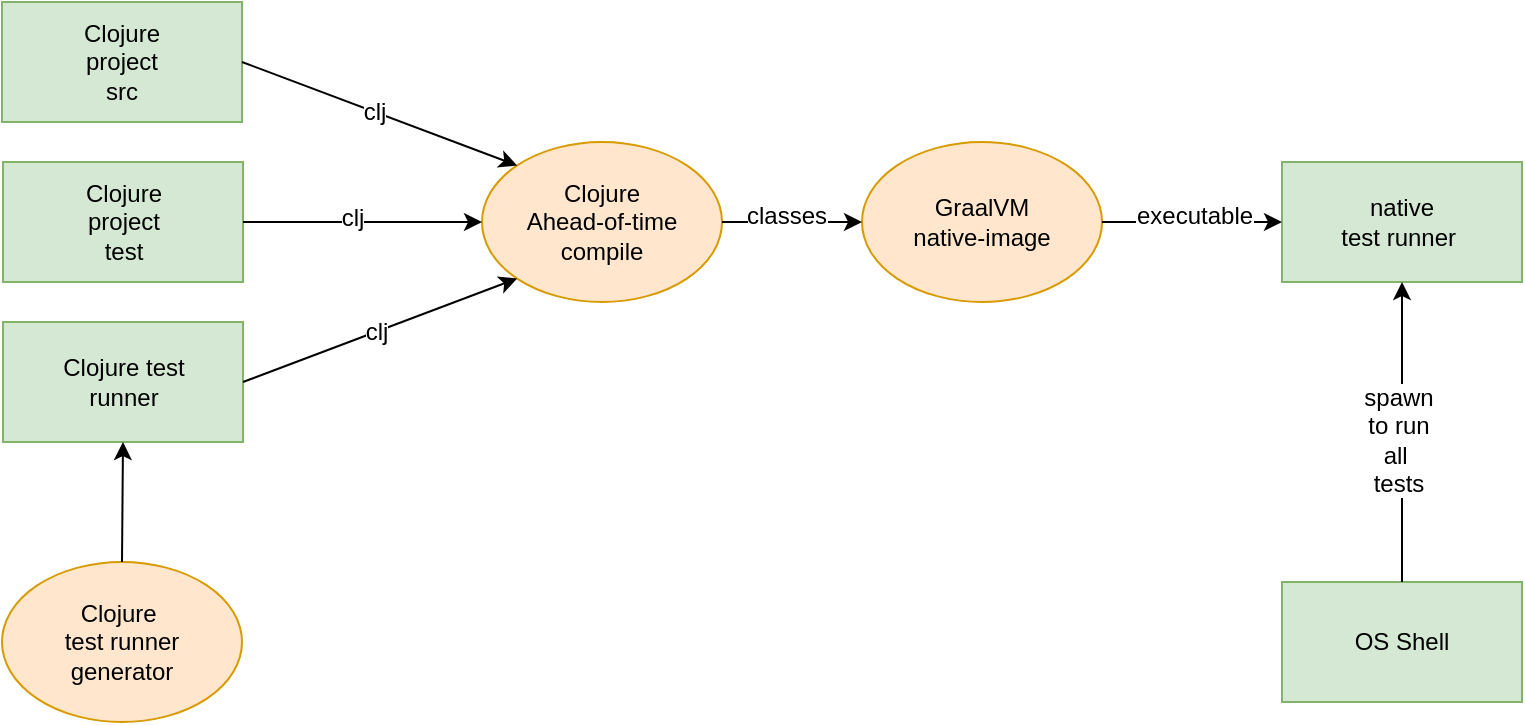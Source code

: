 <mxfile version="12.2.2" type="device" pages="1"><diagram id="rLatFPBuyyT3mGyo6L3M" name="Page-1"><mxGraphModel dx="1088" dy="852" grid="1" gridSize="10" guides="1" tooltips="1" connect="1" arrows="1" fold="1" page="1" pageScale="1" pageWidth="850" pageHeight="1100" math="0" shadow="0"><root><mxCell id="0"/><mxCell id="1" parent="0"/><mxCell id="T3BeHsQFupPfQaLIfEZ8-1" value="Clojure&lt;br&gt;project&lt;br&gt;src" style="rounded=0;whiteSpace=wrap;html=1;fillColor=#d5e8d4;strokeColor=#82b366;" parent="1" vertex="1"><mxGeometry x="10" y="40" width="120" height="60" as="geometry"/></mxCell><mxCell id="T3BeHsQFupPfQaLIfEZ8-2" value="Clojure&lt;br&gt;project&lt;br&gt;test" style="rounded=0;whiteSpace=wrap;html=1;fillColor=#d5e8d4;strokeColor=#82b366;" parent="1" vertex="1"><mxGeometry x="10.5" y="120" width="120" height="60" as="geometry"/></mxCell><mxCell id="T3BeHsQFupPfQaLIfEZ8-3" value="GraalVM&lt;br&gt;native-image" style="ellipse;whiteSpace=wrap;html=1;fillColor=#ffe6cc;strokeColor=#d79b00;" parent="1" vertex="1"><mxGeometry x="440" y="110" width="120" height="80" as="geometry"/></mxCell><mxCell id="T3BeHsQFupPfQaLIfEZ8-4" value="Clojure&lt;br&gt;Ahead-of-time&lt;br&gt;compile" style="ellipse;whiteSpace=wrap;html=1;fillColor=#ffe6cc;strokeColor=#d79b00;" parent="1" vertex="1"><mxGeometry x="250" y="110" width="120" height="80" as="geometry"/></mxCell><mxCell id="T3BeHsQFupPfQaLIfEZ8-5" value="" style="endArrow=classic;html=1;exitX=1;exitY=0.5;exitDx=0;exitDy=0;entryX=0;entryY=0;entryDx=0;entryDy=0;" parent="1" source="T3BeHsQFupPfQaLIfEZ8-1" target="T3BeHsQFupPfQaLIfEZ8-4" edge="1"><mxGeometry width="50" height="50" relative="1" as="geometry"><mxPoint x="160" y="200" as="sourcePoint"/><mxPoint x="210" y="150" as="targetPoint"/></mxGeometry></mxCell><mxCell id="T3BeHsQFupPfQaLIfEZ8-15" value="clj" style="text;html=1;resizable=0;points=[];align=center;verticalAlign=middle;labelBackgroundColor=#ffffff;" parent="T3BeHsQFupPfQaLIfEZ8-5" vertex="1" connectable="0"><mxGeometry x="0.063" y="1" relative="1" as="geometry"><mxPoint x="-7.682" y="-2.0" as="offset"/></mxGeometry></mxCell><mxCell id="T3BeHsQFupPfQaLIfEZ8-6" value="" style="endArrow=classic;html=1;exitX=1;exitY=0.5;exitDx=0;exitDy=0;entryX=0;entryY=0.5;entryDx=0;entryDy=0;" parent="1" source="T3BeHsQFupPfQaLIfEZ8-4" target="T3BeHsQFupPfQaLIfEZ8-3" edge="1"><mxGeometry width="50" height="50" relative="1" as="geometry"><mxPoint x="360" y="210" as="sourcePoint"/><mxPoint x="410" y="160" as="targetPoint"/></mxGeometry></mxCell><mxCell id="T3BeHsQFupPfQaLIfEZ8-16" value="classes" style="text;html=1;resizable=0;points=[];align=center;verticalAlign=middle;labelBackgroundColor=#ffffff;" parent="T3BeHsQFupPfQaLIfEZ8-6" vertex="1" connectable="0"><mxGeometry x="-0.079" y="3" relative="1" as="geometry"><mxPoint as="offset"/></mxGeometry></mxCell><mxCell id="T3BeHsQFupPfQaLIfEZ8-7" value="native&lt;br&gt;test runner&amp;nbsp;&lt;br&gt;" style="rounded=0;whiteSpace=wrap;html=1;fillColor=#d5e8d4;strokeColor=#82b366;" parent="1" vertex="1"><mxGeometry x="650" y="120" width="120" height="60" as="geometry"/></mxCell><mxCell id="T3BeHsQFupPfQaLIfEZ8-8" value="" style="endArrow=classic;html=1;exitX=1;exitY=0.5;exitDx=0;exitDy=0;entryX=0;entryY=0.5;entryDx=0;entryDy=0;" parent="1" source="T3BeHsQFupPfQaLIfEZ8-3" target="T3BeHsQFupPfQaLIfEZ8-7" edge="1"><mxGeometry width="50" height="50" relative="1" as="geometry"><mxPoint x="530" y="190" as="sourcePoint"/><mxPoint x="580" y="140" as="targetPoint"/></mxGeometry></mxCell><mxCell id="T3BeHsQFupPfQaLIfEZ8-18" value="executable" style="text;html=1;resizable=0;points=[];align=center;verticalAlign=middle;labelBackgroundColor=#ffffff;" parent="T3BeHsQFupPfQaLIfEZ8-8" vertex="1" connectable="0"><mxGeometry x="0.01" relative="1" as="geometry"><mxPoint y="-3.0" as="offset"/></mxGeometry></mxCell><mxCell id="T3BeHsQFupPfQaLIfEZ8-19" value="Clojure&amp;nbsp;&lt;br&gt;test runner&lt;br&gt;generator" style="ellipse;whiteSpace=wrap;html=1;fillColor=#ffe6cc;strokeColor=#d79b00;" parent="1" vertex="1"><mxGeometry x="10" y="320" width="120" height="80" as="geometry"/></mxCell><mxCell id="T3BeHsQFupPfQaLIfEZ8-20" value="Clojure test&lt;br&gt;runner" style="rounded=0;whiteSpace=wrap;html=1;fillColor=#d5e8d4;strokeColor=#82b366;" parent="1" vertex="1"><mxGeometry x="10.5" y="200" width="120" height="60" as="geometry"/></mxCell><mxCell id="T3BeHsQFupPfQaLIfEZ8-21" value="" style="endArrow=classic;html=1;entryX=0.5;entryY=1;entryDx=0;entryDy=0;exitX=0.5;exitY=0;exitDx=0;exitDy=0;" parent="1" source="T3BeHsQFupPfQaLIfEZ8-19" target="T3BeHsQFupPfQaLIfEZ8-20" edge="1"><mxGeometry width="50" height="50" relative="1" as="geometry"><mxPoint x="71" y="360" as="sourcePoint"/><mxPoint x="230" y="410" as="targetPoint"/></mxGeometry></mxCell><mxCell id="T3BeHsQFupPfQaLIfEZ8-22" value="" style="endArrow=classic;html=1;exitX=1;exitY=0.5;exitDx=0;exitDy=0;entryX=0;entryY=0.5;entryDx=0;entryDy=0;" parent="1" source="T3BeHsQFupPfQaLIfEZ8-2" target="T3BeHsQFupPfQaLIfEZ8-4" edge="1"><mxGeometry width="50" height="50" relative="1" as="geometry"><mxPoint x="160" y="200" as="sourcePoint"/><mxPoint x="220" y="150" as="targetPoint"/></mxGeometry></mxCell><mxCell id="T3BeHsQFupPfQaLIfEZ8-24" value="clj" style="text;html=1;resizable=0;points=[];align=center;verticalAlign=middle;labelBackgroundColor=#ffffff;" parent="T3BeHsQFupPfQaLIfEZ8-22" vertex="1" connectable="0"><mxGeometry x="-0.094" y="2" relative="1" as="geometry"><mxPoint as="offset"/></mxGeometry></mxCell><mxCell id="T3BeHsQFupPfQaLIfEZ8-23" value="" style="endArrow=classic;html=1;entryX=0;entryY=1;entryDx=0;entryDy=0;exitX=1;exitY=0.5;exitDx=0;exitDy=0;" parent="1" source="T3BeHsQFupPfQaLIfEZ8-20" target="T3BeHsQFupPfQaLIfEZ8-4" edge="1"><mxGeometry width="50" height="50" relative="1" as="geometry"><mxPoint x="230" y="230" as="sourcePoint"/><mxPoint x="280" y="180" as="targetPoint"/></mxGeometry></mxCell><mxCell id="T3BeHsQFupPfQaLIfEZ8-25" value="clj" style="text;html=1;resizable=0;points=[];align=center;verticalAlign=middle;labelBackgroundColor=#ffffff;" parent="T3BeHsQFupPfQaLIfEZ8-23" vertex="1" connectable="0"><mxGeometry x="-0.039" relative="1" as="geometry"><mxPoint as="offset"/></mxGeometry></mxCell><mxCell id="L5D9mfwr2knupdP6rTOR-2" value="OS Shell" style="rounded=0;whiteSpace=wrap;html=1;fillColor=#d5e8d4;strokeColor=#82b366;" parent="1" vertex="1"><mxGeometry x="650" y="330" width="120" height="60" as="geometry"/></mxCell><mxCell id="L5D9mfwr2knupdP6rTOR-3" value="" style="endArrow=classic;html=1;exitX=0.5;exitY=0;exitDx=0;exitDy=0;entryX=0.5;entryY=1;entryDx=0;entryDy=0;" parent="1" source="L5D9mfwr2knupdP6rTOR-2" target="T3BeHsQFupPfQaLIfEZ8-7" edge="1"><mxGeometry width="50" height="50" relative="1" as="geometry"><mxPoint x="700" y="290" as="sourcePoint"/><mxPoint x="750" y="240" as="targetPoint"/></mxGeometry></mxCell><mxCell id="L5D9mfwr2knupdP6rTOR-4" value="spawn&lt;br&gt;to run&lt;br&gt;all&amp;nbsp;&lt;br&gt;tests" style="text;html=1;resizable=0;points=[];align=center;verticalAlign=middle;labelBackgroundColor=#ffffff;" parent="L5D9mfwr2knupdP6rTOR-3" vertex="1" connectable="0"><mxGeometry x="-0.052" y="2" relative="1" as="geometry"><mxPoint as="offset"/></mxGeometry></mxCell></root></mxGraphModel></diagram></mxfile>